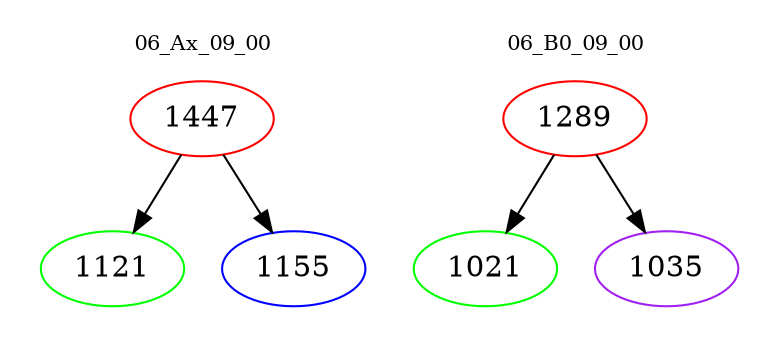 digraph{
subgraph cluster_0 {
color = white
label = "06_Ax_09_00";
fontsize=10;
T0_1447 [label="1447", color="red"]
T0_1447 -> T0_1121 [color="black"]
T0_1121 [label="1121", color="green"]
T0_1447 -> T0_1155 [color="black"]
T0_1155 [label="1155", color="blue"]
}
subgraph cluster_1 {
color = white
label = "06_B0_09_00";
fontsize=10;
T1_1289 [label="1289", color="red"]
T1_1289 -> T1_1021 [color="black"]
T1_1021 [label="1021", color="green"]
T1_1289 -> T1_1035 [color="black"]
T1_1035 [label="1035", color="purple"]
}
}
